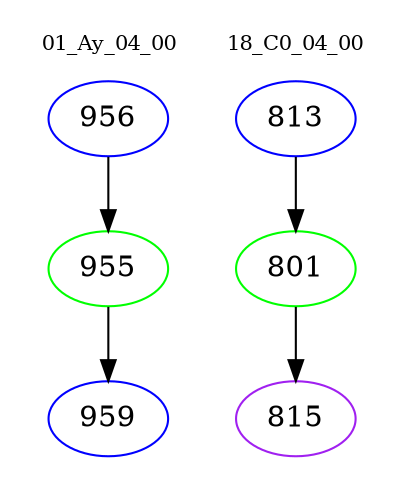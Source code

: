 digraph{
subgraph cluster_0 {
color = white
label = "01_Ay_04_00";
fontsize=10;
T0_956 [label="956", color="blue"]
T0_956 -> T0_955 [color="black"]
T0_955 [label="955", color="green"]
T0_955 -> T0_959 [color="black"]
T0_959 [label="959", color="blue"]
}
subgraph cluster_1 {
color = white
label = "18_C0_04_00";
fontsize=10;
T1_813 [label="813", color="blue"]
T1_813 -> T1_801 [color="black"]
T1_801 [label="801", color="green"]
T1_801 -> T1_815 [color="black"]
T1_815 [label="815", color="purple"]
}
}
